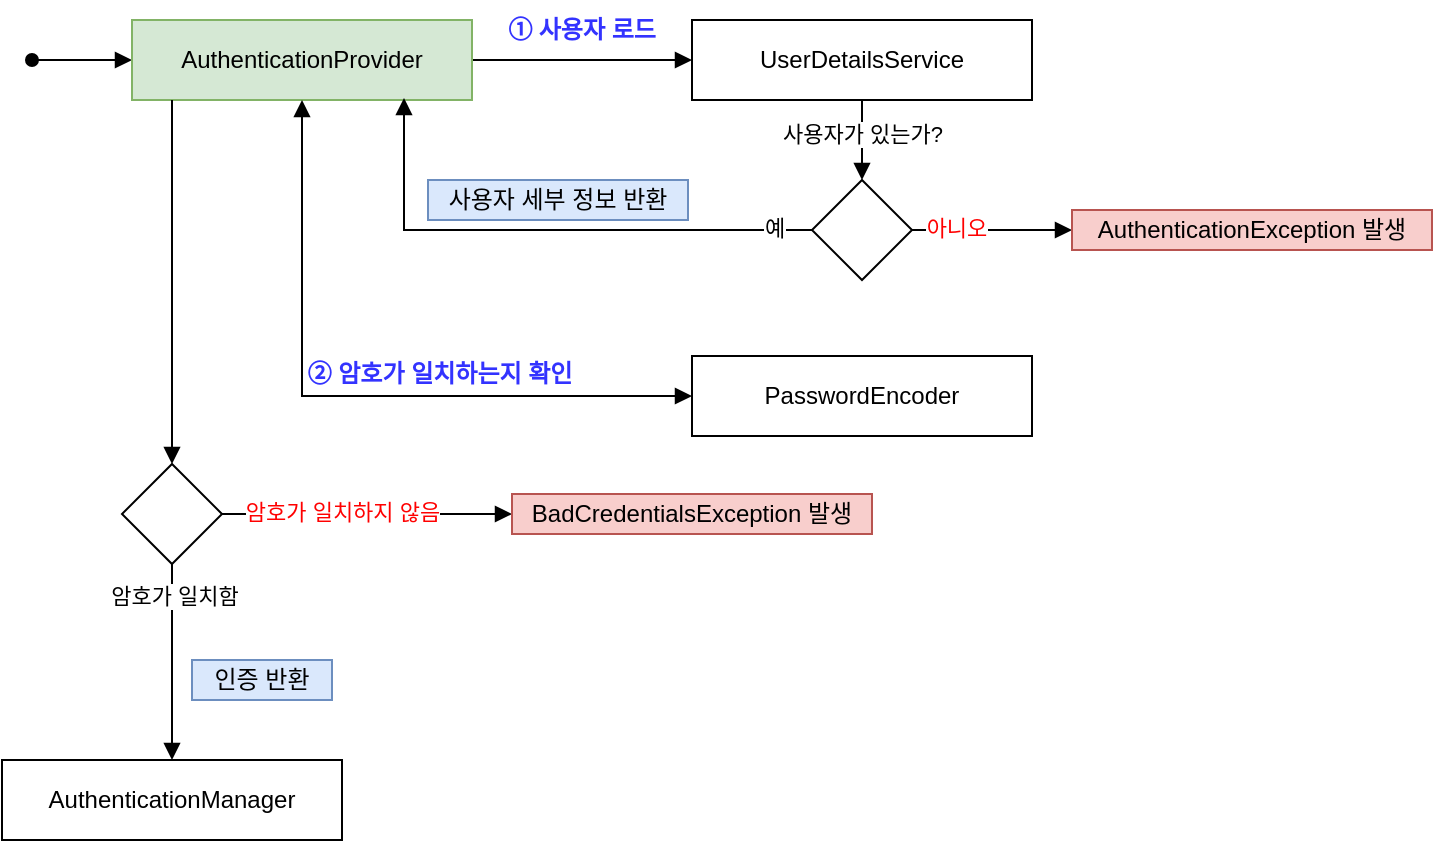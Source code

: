 <mxfile version="23.0.2" type="device">
  <diagram name="페이지-1" id="7TYB_HLJwxVNH-GR8_a6">
    <mxGraphModel dx="1114" dy="894" grid="1" gridSize="10" guides="1" tooltips="1" connect="1" arrows="1" fold="1" page="1" pageScale="1" pageWidth="827" pageHeight="1169" math="0" shadow="0">
      <root>
        <mxCell id="0" />
        <mxCell id="1" parent="0" />
        <mxCell id="HAmmXVSSDvsXCcJk_U6g-6" style="edgeStyle=orthogonalEdgeStyle;rounded=0;orthogonalLoop=1;jettySize=auto;html=1;entryX=0;entryY=0.5;entryDx=0;entryDy=0;endArrow=block;endFill=1;" edge="1" parent="1" source="HAmmXVSSDvsXCcJk_U6g-1" target="HAmmXVSSDvsXCcJk_U6g-2">
          <mxGeometry relative="1" as="geometry" />
        </mxCell>
        <mxCell id="HAmmXVSSDvsXCcJk_U6g-15" style="edgeStyle=orthogonalEdgeStyle;rounded=0;orthogonalLoop=1;jettySize=auto;html=1;startArrow=block;startFill=1;endArrow=oval;endFill=1;" edge="1" parent="1" source="HAmmXVSSDvsXCcJk_U6g-1">
          <mxGeometry relative="1" as="geometry">
            <mxPoint x="30" y="100" as="targetPoint" />
          </mxGeometry>
        </mxCell>
        <mxCell id="HAmmXVSSDvsXCcJk_U6g-1" value="AuthenticationProvider" style="rounded=0;whiteSpace=wrap;html=1;fillColor=#d5e8d4;strokeColor=#82b366;" vertex="1" parent="1">
          <mxGeometry x="80" y="80" width="170" height="40" as="geometry" />
        </mxCell>
        <mxCell id="HAmmXVSSDvsXCcJk_U6g-7" style="edgeStyle=orthogonalEdgeStyle;rounded=0;orthogonalLoop=1;jettySize=auto;html=1;entryX=0.5;entryY=0;entryDx=0;entryDy=0;endArrow=block;endFill=1;" edge="1" parent="1" source="HAmmXVSSDvsXCcJk_U6g-2" target="HAmmXVSSDvsXCcJk_U6g-5">
          <mxGeometry relative="1" as="geometry" />
        </mxCell>
        <mxCell id="HAmmXVSSDvsXCcJk_U6g-20" value="사용자가 있는가?" style="edgeLabel;html=1;align=center;verticalAlign=middle;resizable=0;points=[];" vertex="1" connectable="0" parent="HAmmXVSSDvsXCcJk_U6g-7">
          <mxGeometry x="-0.15" relative="1" as="geometry">
            <mxPoint as="offset" />
          </mxGeometry>
        </mxCell>
        <mxCell id="HAmmXVSSDvsXCcJk_U6g-2" value="UserDetailsService" style="rounded=0;whiteSpace=wrap;html=1;" vertex="1" parent="1">
          <mxGeometry x="360" y="80" width="170" height="40" as="geometry" />
        </mxCell>
        <mxCell id="HAmmXVSSDvsXCcJk_U6g-24" style="edgeStyle=orthogonalEdgeStyle;rounded=0;orthogonalLoop=1;jettySize=auto;html=1;endArrow=block;endFill=1;startArrow=block;startFill=1;" edge="1" parent="1" source="HAmmXVSSDvsXCcJk_U6g-3" target="HAmmXVSSDvsXCcJk_U6g-1">
          <mxGeometry relative="1" as="geometry" />
        </mxCell>
        <mxCell id="HAmmXVSSDvsXCcJk_U6g-3" value="PasswordEncoder" style="rounded=0;whiteSpace=wrap;html=1;" vertex="1" parent="1">
          <mxGeometry x="360" y="248" width="170" height="40" as="geometry" />
        </mxCell>
        <mxCell id="HAmmXVSSDvsXCcJk_U6g-12" style="edgeStyle=orthogonalEdgeStyle;rounded=0;orthogonalLoop=1;jettySize=auto;html=1;startArrow=block;startFill=1;endArrow=none;endFill=0;" edge="1" parent="1" source="HAmmXVSSDvsXCcJk_U6g-4" target="HAmmXVSSDvsXCcJk_U6g-1">
          <mxGeometry relative="1" as="geometry">
            <Array as="points">
              <mxPoint x="100" y="180" />
              <mxPoint x="100" y="180" />
            </Array>
          </mxGeometry>
        </mxCell>
        <mxCell id="HAmmXVSSDvsXCcJk_U6g-13" style="edgeStyle=orthogonalEdgeStyle;rounded=0;orthogonalLoop=1;jettySize=auto;html=1;endArrow=block;endFill=1;" edge="1" parent="1" source="HAmmXVSSDvsXCcJk_U6g-4">
          <mxGeometry relative="1" as="geometry">
            <mxPoint x="270" y="327" as="targetPoint" />
          </mxGeometry>
        </mxCell>
        <mxCell id="HAmmXVSSDvsXCcJk_U6g-18" value="암호가 일치하지 않음" style="edgeLabel;html=1;align=center;verticalAlign=middle;resizable=0;points=[];fontColor=#FF0000;" vertex="1" connectable="0" parent="HAmmXVSSDvsXCcJk_U6g-13">
          <mxGeometry x="-0.671" y="3" relative="1" as="geometry">
            <mxPoint x="36" y="2" as="offset" />
          </mxGeometry>
        </mxCell>
        <mxCell id="HAmmXVSSDvsXCcJk_U6g-14" style="edgeStyle=orthogonalEdgeStyle;rounded=0;orthogonalLoop=1;jettySize=auto;html=1;endArrow=block;endFill=1;entryX=0.5;entryY=0;entryDx=0;entryDy=0;" edge="1" parent="1" source="HAmmXVSSDvsXCcJk_U6g-4" target="HAmmXVSSDvsXCcJk_U6g-29">
          <mxGeometry relative="1" as="geometry">
            <mxPoint x="100" y="400" as="targetPoint" />
          </mxGeometry>
        </mxCell>
        <mxCell id="HAmmXVSSDvsXCcJk_U6g-19" value="암호가 일치함" style="edgeLabel;html=1;align=center;verticalAlign=middle;resizable=0;points=[];" vertex="1" connectable="0" parent="HAmmXVSSDvsXCcJk_U6g-14">
          <mxGeometry x="-0.178" y="-3" relative="1" as="geometry">
            <mxPoint x="4" y="-25" as="offset" />
          </mxGeometry>
        </mxCell>
        <mxCell id="HAmmXVSSDvsXCcJk_U6g-4" value="" style="rhombus;whiteSpace=wrap;html=1;" vertex="1" parent="1">
          <mxGeometry x="75" y="302" width="50" height="50" as="geometry" />
        </mxCell>
        <mxCell id="HAmmXVSSDvsXCcJk_U6g-8" style="edgeStyle=orthogonalEdgeStyle;rounded=0;orthogonalLoop=1;jettySize=auto;html=1;entryX=0.8;entryY=0.975;entryDx=0;entryDy=0;entryPerimeter=0;endArrow=block;endFill=1;" edge="1" parent="1" source="HAmmXVSSDvsXCcJk_U6g-5" target="HAmmXVSSDvsXCcJk_U6g-1">
          <mxGeometry relative="1" as="geometry" />
        </mxCell>
        <mxCell id="HAmmXVSSDvsXCcJk_U6g-22" value="예" style="edgeLabel;html=1;align=center;verticalAlign=middle;resizable=0;points=[];" vertex="1" connectable="0" parent="HAmmXVSSDvsXCcJk_U6g-8">
          <mxGeometry x="-0.733" y="-3" relative="1" as="geometry">
            <mxPoint x="17" y="2" as="offset" />
          </mxGeometry>
        </mxCell>
        <mxCell id="HAmmXVSSDvsXCcJk_U6g-9" style="edgeStyle=orthogonalEdgeStyle;rounded=0;orthogonalLoop=1;jettySize=auto;html=1;endArrow=block;endFill=1;" edge="1" parent="1" source="HAmmXVSSDvsXCcJk_U6g-5">
          <mxGeometry relative="1" as="geometry">
            <mxPoint x="550" y="185" as="targetPoint" />
          </mxGeometry>
        </mxCell>
        <mxCell id="HAmmXVSSDvsXCcJk_U6g-21" value="아니오" style="edgeLabel;html=1;align=center;verticalAlign=middle;resizable=0;points=[];fontColor=#FF0000;" vertex="1" connectable="0" parent="HAmmXVSSDvsXCcJk_U6g-9">
          <mxGeometry x="-0.453" y="1" relative="1" as="geometry">
            <mxPoint as="offset" />
          </mxGeometry>
        </mxCell>
        <mxCell id="HAmmXVSSDvsXCcJk_U6g-5" value="" style="rhombus;whiteSpace=wrap;html=1;" vertex="1" parent="1">
          <mxGeometry x="420" y="160" width="50" height="50" as="geometry" />
        </mxCell>
        <mxCell id="HAmmXVSSDvsXCcJk_U6g-16" value="① 사용자 로드" style="text;html=1;strokeColor=none;fillColor=none;align=center;verticalAlign=middle;whiteSpace=wrap;rounded=0;fontStyle=1;fontColor=#3333FF;" vertex="1" parent="1">
          <mxGeometry x="260" y="70" width="90" height="30" as="geometry" />
        </mxCell>
        <mxCell id="HAmmXVSSDvsXCcJk_U6g-17" value="② 암호가 일치하는지 확인" style="text;html=1;strokeColor=none;fillColor=none;align=center;verticalAlign=middle;whiteSpace=wrap;rounded=0;fontStyle=1;fontColor=#3333FF;" vertex="1" parent="1">
          <mxGeometry x="159" y="237" width="150" height="40" as="geometry" />
        </mxCell>
        <mxCell id="HAmmXVSSDvsXCcJk_U6g-23" value="사용자 세부 정보 반환" style="text;html=1;strokeColor=#6c8ebf;fillColor=#dae8fc;align=center;verticalAlign=middle;whiteSpace=wrap;rounded=0;" vertex="1" parent="1">
          <mxGeometry x="228" y="160" width="130" height="20" as="geometry" />
        </mxCell>
        <mxCell id="HAmmXVSSDvsXCcJk_U6g-25" value="AuthenticationException 발생" style="text;html=1;strokeColor=#b85450;fillColor=#f8cecc;align=center;verticalAlign=middle;whiteSpace=wrap;rounded=0;" vertex="1" parent="1">
          <mxGeometry x="550" y="175" width="180" height="20" as="geometry" />
        </mxCell>
        <mxCell id="HAmmXVSSDvsXCcJk_U6g-26" value="BadCredentialsException 발생" style="text;html=1;strokeColor=#b85450;fillColor=#f8cecc;align=center;verticalAlign=middle;whiteSpace=wrap;rounded=0;" vertex="1" parent="1">
          <mxGeometry x="270" y="317" width="180" height="20" as="geometry" />
        </mxCell>
        <mxCell id="HAmmXVSSDvsXCcJk_U6g-27" value="인증 반환" style="text;html=1;strokeColor=#6c8ebf;fillColor=#dae8fc;align=center;verticalAlign=middle;whiteSpace=wrap;rounded=0;" vertex="1" parent="1">
          <mxGeometry x="110" y="400" width="70" height="20" as="geometry" />
        </mxCell>
        <mxCell id="HAmmXVSSDvsXCcJk_U6g-29" value="AuthenticationManager" style="rounded=0;whiteSpace=wrap;html=1;" vertex="1" parent="1">
          <mxGeometry x="15" y="450" width="170" height="40" as="geometry" />
        </mxCell>
      </root>
    </mxGraphModel>
  </diagram>
</mxfile>

